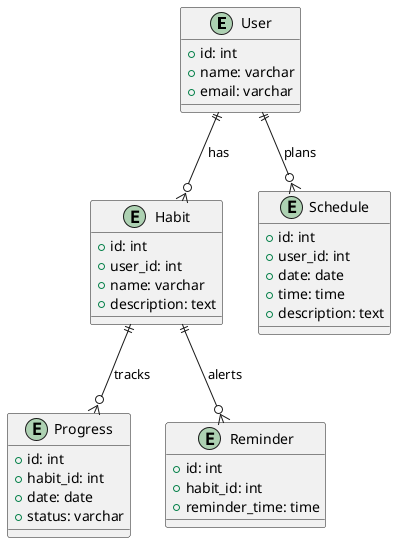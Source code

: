 @startuml habista
entity "User" as User {
  + id: int
  + name: varchar
  + email: varchar
}

entity "Habit" as Habit {
  + id: int
  + user_id: int
  + name: varchar
  + description: text
}

entity "Progress" as Progress {
  + id: int
  + habit_id: int
  + date: date
  + status: varchar
}

entity "Reminder" as Reminder {
  + id: int
  + habit_id: int
  + reminder_time: time
}

entity "Schedule" as Schedule {
  + id: int
  + user_id: int
  + date: date
  + time: time
  + description: text
}

User ||--o{ Habit : "has"
Habit ||--o{ Progress : "tracks"
Habit ||--o{ Reminder : "alerts"
User ||--o{ Schedule : "plans"

@enduml
